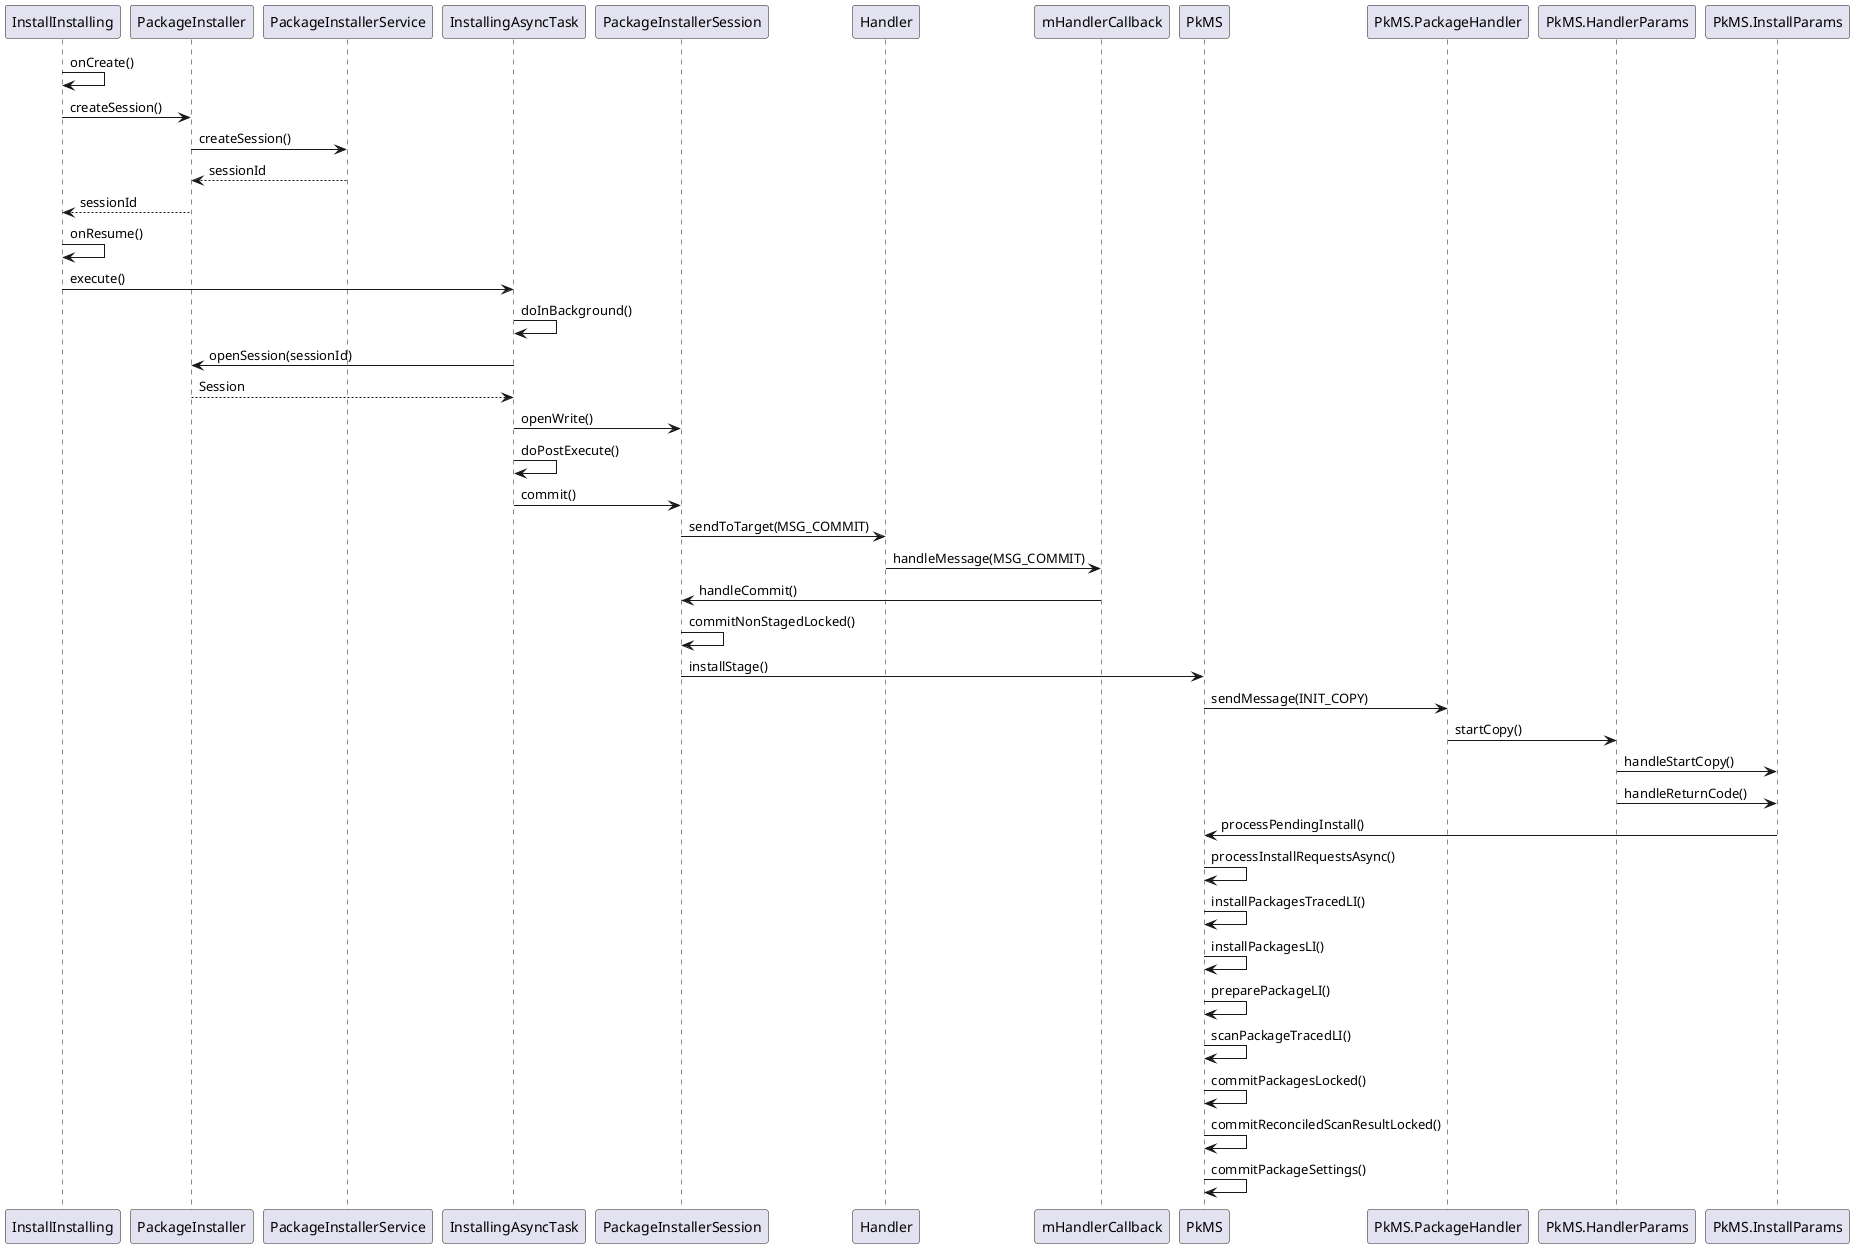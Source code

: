 @startuml packageinstaller-install-package-sequence
participant InstallInstalling as c1
participant PackageInstaller as c2
participant PackageInstallerService as c3
c1->c1 : onCreate()
c1->c2 : createSession()
c2->c3 : createSession()
c3-->c2 : sessionId
c2-->c1 : sessionId
c1->c1 : onResume()
participant InstallingAsyncTask as c4
c1->c4 : execute()
c4->c4 : doInBackground()
c4->c2 : openSession(sessionId)
c2-->c4 : Session
participant PackageInstallerSession as c5
c4->c5 : openWrite()
c4->c4 : doPostExecute()
c4->c5 : commit()
c5->Handler : sendToTarget(MSG_COMMIT)
participant mHandlerCallback as c6
Handler->c6 : handleMessage(MSG_COMMIT)
c6->c5 : handleCommit()
c5->c5 : commitNonStagedLocked()
participant PkMS as c7
c5->c7 : installStage()
participant PkMS.PackageHandler as c8
c7->c8 : sendMessage(INIT_COPY)
participant PkMS.HandlerParams as c9
c8->c9 : startCopy()
participant PkMS.InstallParams as c10
c9->c10 : handleStartCopy()
c9->c10 : handleReturnCode()
c10->c7 : processPendingInstall()
c7->c7 : processInstallRequestsAsync()
c7->c7 : installPackagesTracedLI()
c7->c7 : installPackagesLI()
c7->c7 : preparePackageLI()
c7->c7 : scanPackageTracedLI()
c7->c7 : commitPackagesLocked()
c7->c7 : commitReconciledScanResultLocked()
c7->c7 : commitPackageSettings()
@enduml
